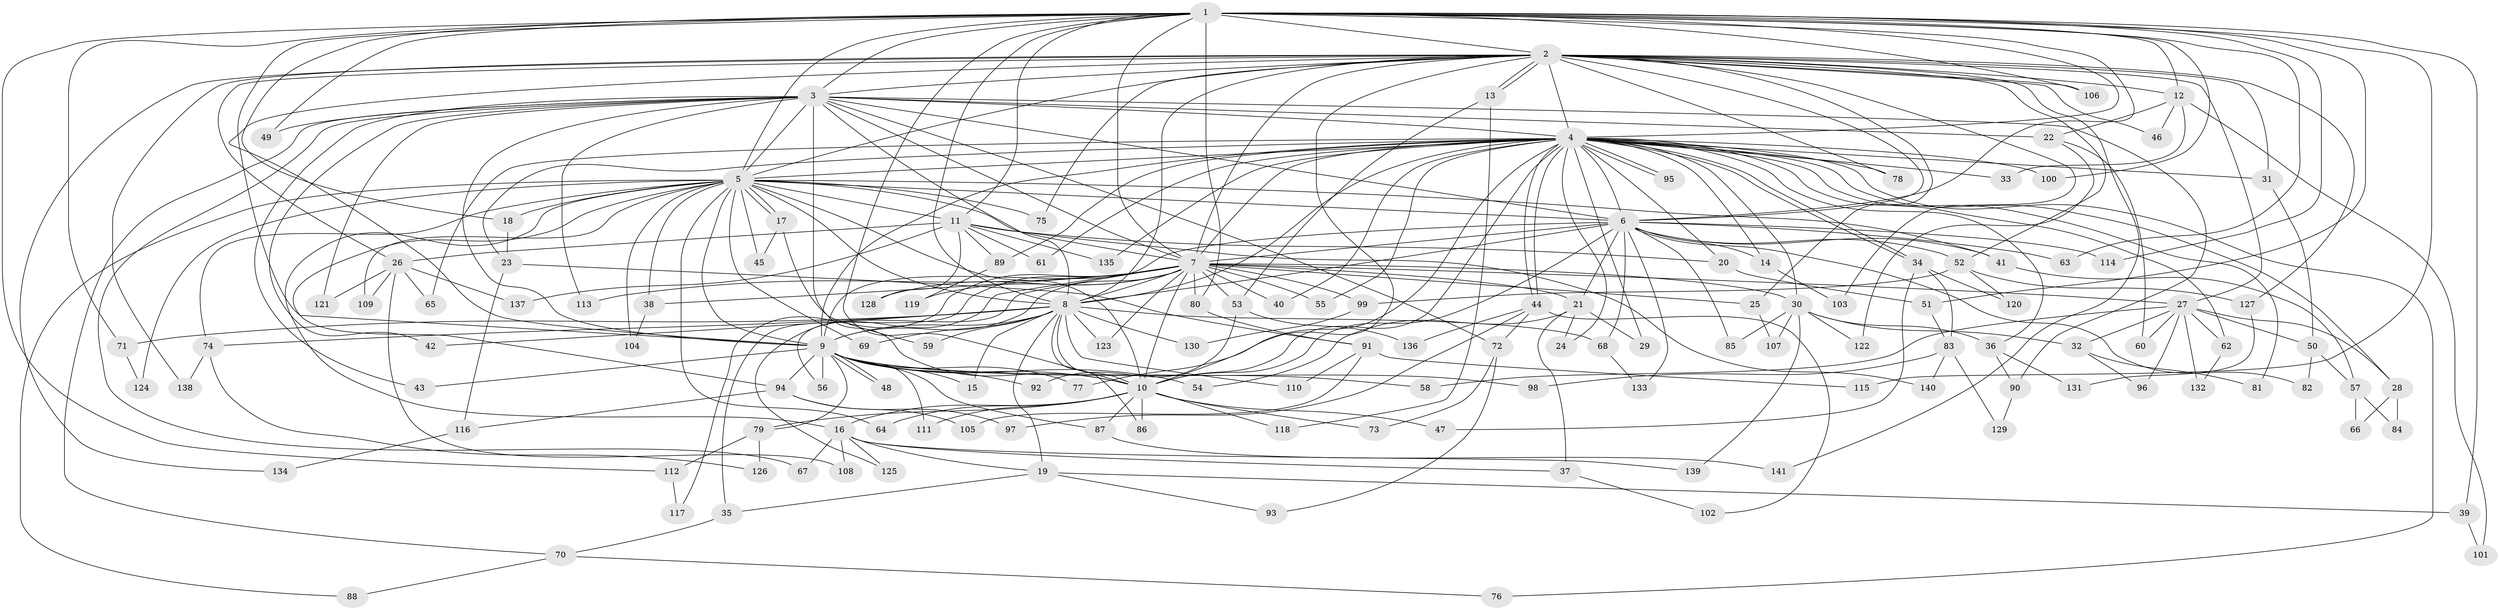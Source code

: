 // coarse degree distribution, {22: 0.02040816326530612, 30: 0.01020408163265306, 34: 0.01020408163265306, 21: 0.01020408163265306, 16: 0.01020408163265306, 25: 0.01020408163265306, 17: 0.02040816326530612, 10: 0.01020408163265306, 6: 0.07142857142857142, 4: 0.11224489795918367, 2: 0.5204081632653061, 8: 0.01020408163265306, 3: 0.12244897959183673, 7: 0.01020408163265306, 9: 0.02040816326530612, 5: 0.030612244897959183}
// Generated by graph-tools (version 1.1) at 2025/17/03/04/25 18:17:46]
// undirected, 141 vertices, 307 edges
graph export_dot {
graph [start="1"]
  node [color=gray90,style=filled];
  1;
  2;
  3;
  4;
  5;
  6;
  7;
  8;
  9;
  10;
  11;
  12;
  13;
  14;
  15;
  16;
  17;
  18;
  19;
  20;
  21;
  22;
  23;
  24;
  25;
  26;
  27;
  28;
  29;
  30;
  31;
  32;
  33;
  34;
  35;
  36;
  37;
  38;
  39;
  40;
  41;
  42;
  43;
  44;
  45;
  46;
  47;
  48;
  49;
  50;
  51;
  52;
  53;
  54;
  55;
  56;
  57;
  58;
  59;
  60;
  61;
  62;
  63;
  64;
  65;
  66;
  67;
  68;
  69;
  70;
  71;
  72;
  73;
  74;
  75;
  76;
  77;
  78;
  79;
  80;
  81;
  82;
  83;
  84;
  85;
  86;
  87;
  88;
  89;
  90;
  91;
  92;
  93;
  94;
  95;
  96;
  97;
  98;
  99;
  100;
  101;
  102;
  103;
  104;
  105;
  106;
  107;
  108;
  109;
  110;
  111;
  112;
  113;
  114;
  115;
  116;
  117;
  118;
  119;
  120;
  121;
  122;
  123;
  124;
  125;
  126;
  127;
  128;
  129;
  130;
  131;
  132;
  133;
  134;
  135;
  136;
  137;
  138;
  139;
  140;
  141;
  1 -- 2;
  1 -- 3;
  1 -- 4;
  1 -- 5;
  1 -- 6;
  1 -- 7;
  1 -- 8;
  1 -- 9;
  1 -- 10;
  1 -- 11;
  1 -- 12;
  1 -- 18;
  1 -- 39;
  1 -- 49;
  1 -- 51;
  1 -- 63;
  1 -- 71;
  1 -- 80;
  1 -- 100;
  1 -- 106;
  1 -- 112;
  1 -- 114;
  1 -- 115;
  2 -- 3;
  2 -- 4;
  2 -- 5;
  2 -- 6;
  2 -- 7;
  2 -- 8;
  2 -- 9;
  2 -- 10;
  2 -- 12;
  2 -- 13;
  2 -- 13;
  2 -- 25;
  2 -- 26;
  2 -- 27;
  2 -- 31;
  2 -- 46;
  2 -- 52;
  2 -- 75;
  2 -- 78;
  2 -- 103;
  2 -- 106;
  2 -- 127;
  2 -- 134;
  2 -- 138;
  2 -- 141;
  3 -- 4;
  3 -- 5;
  3 -- 6;
  3 -- 7;
  3 -- 8;
  3 -- 9;
  3 -- 10;
  3 -- 22;
  3 -- 42;
  3 -- 43;
  3 -- 49;
  3 -- 67;
  3 -- 70;
  3 -- 72;
  3 -- 90;
  3 -- 113;
  3 -- 121;
  4 -- 5;
  4 -- 6;
  4 -- 7;
  4 -- 8;
  4 -- 9;
  4 -- 10;
  4 -- 14;
  4 -- 20;
  4 -- 23;
  4 -- 24;
  4 -- 28;
  4 -- 29;
  4 -- 30;
  4 -- 31;
  4 -- 33;
  4 -- 34;
  4 -- 34;
  4 -- 36;
  4 -- 40;
  4 -- 44;
  4 -- 44;
  4 -- 55;
  4 -- 61;
  4 -- 62;
  4 -- 65;
  4 -- 76;
  4 -- 77;
  4 -- 78;
  4 -- 81;
  4 -- 89;
  4 -- 95;
  4 -- 95;
  4 -- 100;
  4 -- 135;
  5 -- 6;
  5 -- 7;
  5 -- 8;
  5 -- 9;
  5 -- 10;
  5 -- 11;
  5 -- 16;
  5 -- 17;
  5 -- 17;
  5 -- 18;
  5 -- 38;
  5 -- 41;
  5 -- 45;
  5 -- 64;
  5 -- 69;
  5 -- 74;
  5 -- 75;
  5 -- 88;
  5 -- 94;
  5 -- 104;
  5 -- 109;
  5 -- 124;
  6 -- 7;
  6 -- 8;
  6 -- 9;
  6 -- 10;
  6 -- 14;
  6 -- 21;
  6 -- 41;
  6 -- 52;
  6 -- 63;
  6 -- 68;
  6 -- 82;
  6 -- 85;
  6 -- 114;
  6 -- 133;
  7 -- 8;
  7 -- 9;
  7 -- 10;
  7 -- 21;
  7 -- 25;
  7 -- 27;
  7 -- 30;
  7 -- 35;
  7 -- 38;
  7 -- 40;
  7 -- 53;
  7 -- 55;
  7 -- 56;
  7 -- 80;
  7 -- 99;
  7 -- 113;
  7 -- 117;
  7 -- 119;
  7 -- 123;
  7 -- 125;
  7 -- 128;
  8 -- 9;
  8 -- 10;
  8 -- 15;
  8 -- 19;
  8 -- 42;
  8 -- 59;
  8 -- 68;
  8 -- 69;
  8 -- 71;
  8 -- 74;
  8 -- 86;
  8 -- 110;
  8 -- 123;
  8 -- 130;
  9 -- 10;
  9 -- 15;
  9 -- 43;
  9 -- 48;
  9 -- 48;
  9 -- 54;
  9 -- 56;
  9 -- 58;
  9 -- 77;
  9 -- 79;
  9 -- 87;
  9 -- 92;
  9 -- 94;
  9 -- 98;
  9 -- 111;
  10 -- 16;
  10 -- 47;
  10 -- 64;
  10 -- 73;
  10 -- 79;
  10 -- 86;
  10 -- 87;
  10 -- 111;
  10 -- 118;
  11 -- 20;
  11 -- 26;
  11 -- 61;
  11 -- 89;
  11 -- 128;
  11 -- 135;
  11 -- 137;
  11 -- 140;
  12 -- 22;
  12 -- 33;
  12 -- 46;
  12 -- 101;
  13 -- 53;
  13 -- 118;
  14 -- 103;
  16 -- 19;
  16 -- 37;
  16 -- 67;
  16 -- 108;
  16 -- 125;
  16 -- 139;
  17 -- 45;
  17 -- 59;
  18 -- 23;
  19 -- 35;
  19 -- 39;
  19 -- 93;
  20 -- 51;
  21 -- 24;
  21 -- 29;
  21 -- 37;
  21 -- 54;
  22 -- 60;
  22 -- 122;
  23 -- 91;
  23 -- 116;
  25 -- 107;
  26 -- 65;
  26 -- 108;
  26 -- 109;
  26 -- 121;
  26 -- 137;
  27 -- 28;
  27 -- 32;
  27 -- 50;
  27 -- 58;
  27 -- 60;
  27 -- 62;
  27 -- 96;
  27 -- 132;
  28 -- 66;
  28 -- 84;
  30 -- 32;
  30 -- 36;
  30 -- 85;
  30 -- 107;
  30 -- 122;
  30 -- 139;
  31 -- 50;
  32 -- 81;
  32 -- 96;
  34 -- 47;
  34 -- 83;
  34 -- 120;
  35 -- 70;
  36 -- 90;
  36 -- 131;
  37 -- 102;
  38 -- 104;
  39 -- 101;
  41 -- 57;
  44 -- 72;
  44 -- 97;
  44 -- 102;
  44 -- 136;
  50 -- 57;
  50 -- 82;
  51 -- 83;
  52 -- 99;
  52 -- 120;
  52 -- 127;
  53 -- 92;
  53 -- 136;
  57 -- 66;
  57 -- 84;
  62 -- 132;
  68 -- 133;
  70 -- 76;
  70 -- 88;
  71 -- 124;
  72 -- 73;
  72 -- 93;
  74 -- 126;
  74 -- 138;
  79 -- 112;
  79 -- 126;
  80 -- 91;
  83 -- 98;
  83 -- 129;
  83 -- 140;
  87 -- 141;
  89 -- 119;
  90 -- 129;
  91 -- 105;
  91 -- 110;
  91 -- 115;
  94 -- 97;
  94 -- 105;
  94 -- 116;
  99 -- 130;
  112 -- 117;
  116 -- 134;
  127 -- 131;
}
